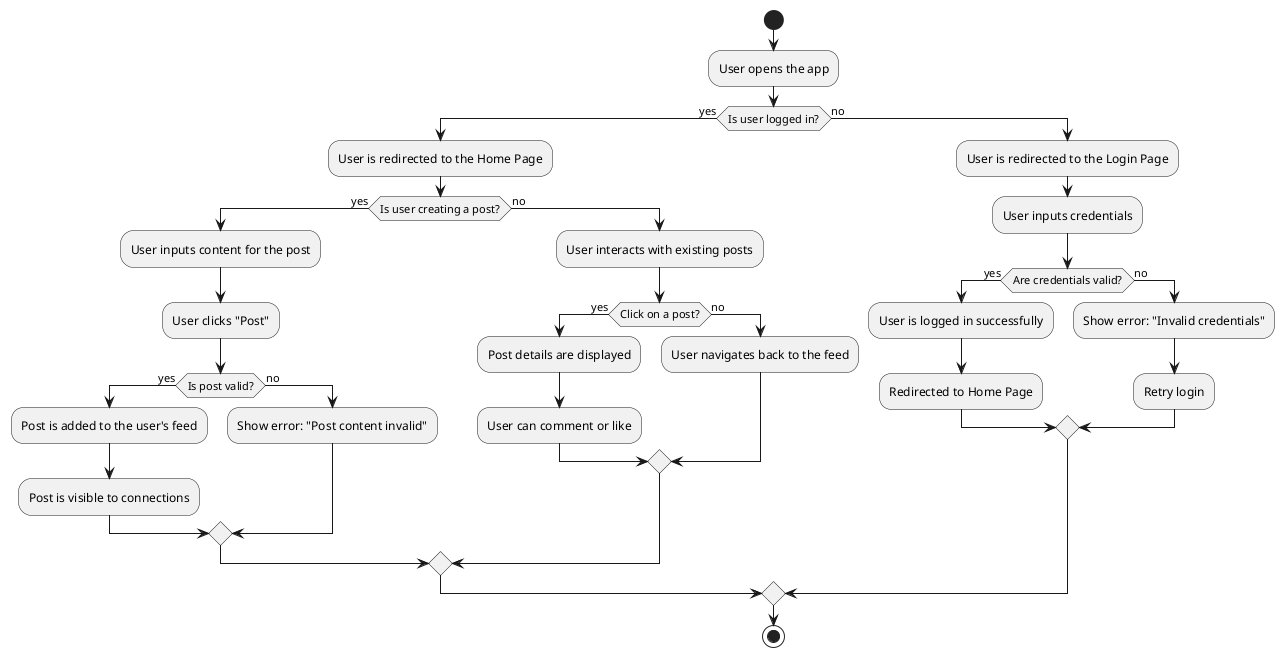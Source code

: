 @startuml ActivityDiagram

!define RECTANGLE RoundedRectangle
!define STATE_STATE State

start

:User opens the app;

if (Is user logged in?) then (yes)
    :User is redirected to the Home Page;
    if (Is user creating a post?) then (yes)
        :User inputs content for the post;
        :User clicks "Post";
        if (Is post valid?) then (yes)
            :Post is added to the user's feed;
            :Post is visible to connections;
        else (no)
            :Show error: "Post content invalid";
        endif
    else (no)
        :User interacts with existing posts;
        if (Click on a post?) then (yes)
            :Post details are displayed;
            :User can comment or like;
        else (no)
            :User navigates back to the feed;
        endif
    endif
else (no)
    :User is redirected to the Login Page;
    :User inputs credentials;
    if (Are credentials valid?) then (yes)
        :User is logged in successfully;
        :Redirected to Home Page;
    else (no)
        :Show error: "Invalid credentials";
        :Retry login;
    endif
endif

stop

@enduml
